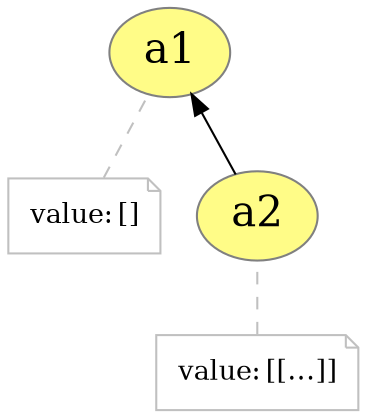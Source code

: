 digraph "PROV" { size="16,12"; rankdir="BT";
"http://example.org/a1" [fillcolor="#FFFC87",color="#808080",style="filled",label="a1",URL="http://example.org/a1",fontsize="20"]
"http://example.org/a1-attrs" [color="gray",shape="note",fontsize="13",fontcolor="black",label=<<TABLE cellpadding="0" border="0">
	<TR>
	    <TD align="left">value:</TD>
	    <TD align="left">[]</TD>
	</TR>
</TABLE>>]
"http://example.org/a1-attrs" -> "http://example.org/a1" [color="gray",style="dashed",arrowhead="none"]
"http://example.org/a2" [fillcolor="#FFFC87",color="#808080",style="filled",label="a2",URL="http://example.org/a2",fontsize="20"]
"http://example.org/a2-attrs" [color="gray",shape="note",fontsize="13",fontcolor="black",label=<<TABLE cellpadding="0" border="0">
	<TR>
	    <TD align="left">value:</TD>
	    <TD align="left">[[...]]</TD>
	</TR>
</TABLE>>]
"http://example.org/a2-attrs" -> "http://example.org/a2" [color="gray",style="dashed",arrowhead="none"]
"http://example.org/a2" -> "http://example.org/a1"
}